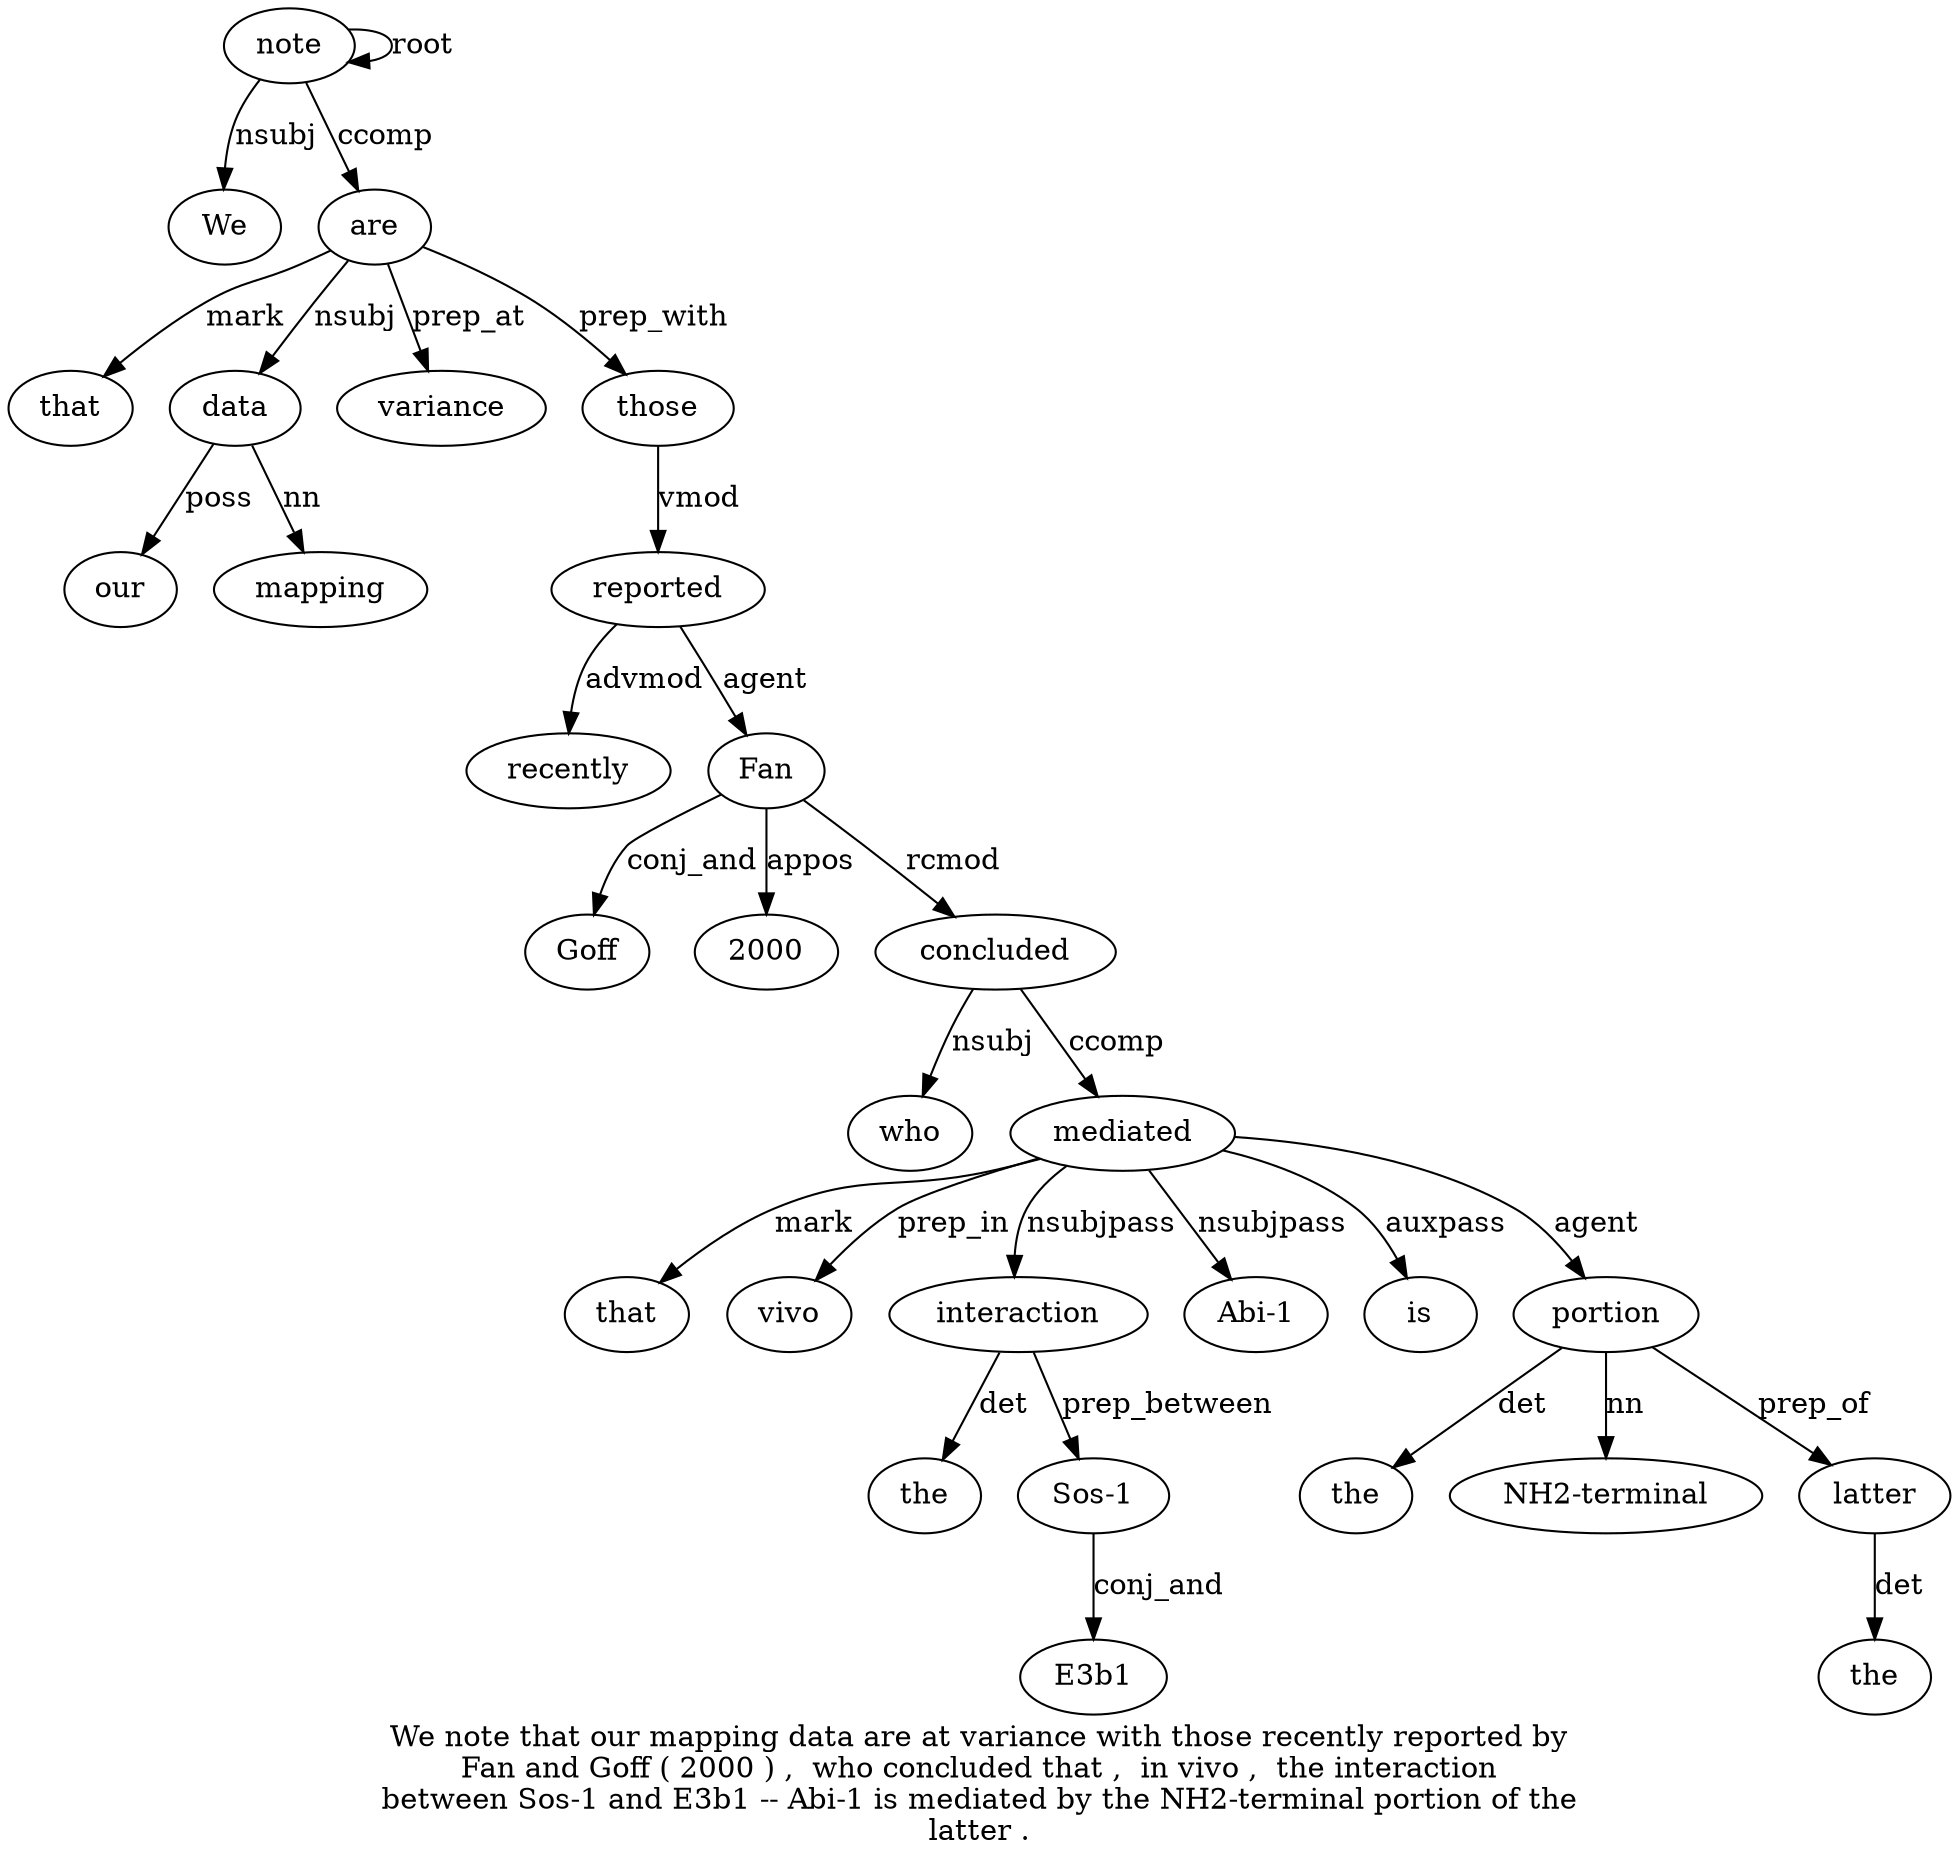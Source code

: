 digraph "We note that our mapping data are at variance with those recently reported by Fan and Goff ( 2000 ) ,  who concluded that ,  in vivo ,  the interaction between Sos-1 and E3b1 -- Abi-1 is mediated by the NH2-terminal portion of the latter ." {
label="We note that our mapping data are at variance with those recently reported by
Fan and Goff ( 2000 ) ,  who concluded that ,  in vivo ,  the interaction
between Sos-1 and E3b1 -- Abi-1 is mediated by the NH2-terminal portion of the
latter .";
note2 [style=filled, fillcolor=white, label=note];
We1 [style=filled, fillcolor=white, label=We];
note2 -> We1  [label=nsubj];
note2 -> note2  [label=root];
are7 [style=filled, fillcolor=white, label=are];
that3 [style=filled, fillcolor=white, label=that];
are7 -> that3  [label=mark];
data6 [style=filled, fillcolor=white, label=data];
our4 [style=filled, fillcolor=white, label=our];
data6 -> our4  [label=poss];
mapping5 [style=filled, fillcolor=white, label=mapping];
data6 -> mapping5  [label=nn];
are7 -> data6  [label=nsubj];
note2 -> are7  [label=ccomp];
variance9 [style=filled, fillcolor=white, label=variance];
are7 -> variance9  [label=prep_at];
those11 [style=filled, fillcolor=white, label=those];
are7 -> those11  [label=prep_with];
reported13 [style=filled, fillcolor=white, label=reported];
recently12 [style=filled, fillcolor=white, label=recently];
reported13 -> recently12  [label=advmod];
those11 -> reported13  [label=vmod];
Fan15 [style=filled, fillcolor=white, label=Fan];
reported13 -> Fan15  [label=agent];
Goff17 [style=filled, fillcolor=white, label=Goff];
Fan15 -> Goff17  [label=conj_and];
200019 [style=filled, fillcolor=white, label=2000];
Fan15 -> 200019  [label=appos];
concluded23 [style=filled, fillcolor=white, label=concluded];
who22 [style=filled, fillcolor=white, label=who];
concluded23 -> who22  [label=nsubj];
Fan15 -> concluded23  [label=rcmod];
mediated38 [style=filled, fillcolor=white, label=mediated];
that24 [style=filled, fillcolor=white, label=that];
mediated38 -> that24  [label=mark];
vivo27 [style=filled, fillcolor=white, label=vivo];
mediated38 -> vivo27  [label=prep_in];
interaction30 [style=filled, fillcolor=white, label=interaction];
the29 [style=filled, fillcolor=white, label=the];
interaction30 -> the29  [label=det];
mediated38 -> interaction30  [label=nsubjpass];
"Sos-132" [style=filled, fillcolor=white, label="Sos-1"];
interaction30 -> "Sos-132"  [label=prep_between];
E3b134 [style=filled, fillcolor=white, label=E3b1];
"Sos-132" -> E3b134  [label=conj_and];
"Abi-136" [style=filled, fillcolor=white, label="Abi-1"];
mediated38 -> "Abi-136"  [label=nsubjpass];
is37 [style=filled, fillcolor=white, label=is];
mediated38 -> is37  [label=auxpass];
concluded23 -> mediated38  [label=ccomp];
portion42 [style=filled, fillcolor=white, label=portion];
the40 [style=filled, fillcolor=white, label=the];
portion42 -> the40  [label=det];
"NH2-terminal41" [style=filled, fillcolor=white, label="NH2-terminal"];
portion42 -> "NH2-terminal41"  [label=nn];
mediated38 -> portion42  [label=agent];
latter45 [style=filled, fillcolor=white, label=latter];
the44 [style=filled, fillcolor=white, label=the];
latter45 -> the44  [label=det];
portion42 -> latter45  [label=prep_of];
}
